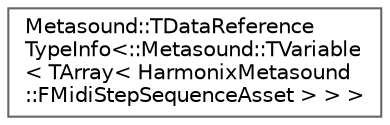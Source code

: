 digraph "Graphical Class Hierarchy"
{
 // INTERACTIVE_SVG=YES
 // LATEX_PDF_SIZE
  bgcolor="transparent";
  edge [fontname=Helvetica,fontsize=10,labelfontname=Helvetica,labelfontsize=10];
  node [fontname=Helvetica,fontsize=10,shape=box,height=0.2,width=0.4];
  rankdir="LR";
  Node0 [id="Node000000",label="Metasound::TDataReference\lTypeInfo\<::Metasound::TVariable\l\< TArray\< HarmonixMetasound\l::FMidiStepSequenceAsset \> \> \>",height=0.2,width=0.4,color="grey40", fillcolor="white", style="filled",URL="$d8/dd8/struct_1_1Metasound_1_1TDataReferenceTypeInfo_3_1_1Metasound_1_1TVariable_3_01TArray_3_01Harmoni15544e45839750e70c3b7986df6af328.html",tooltip=" "];
}

